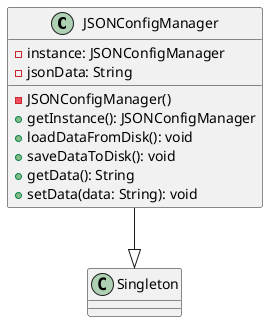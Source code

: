 @startuml
hide footbox

class JSONConfigManager {
    -instance: JSONConfigManager
    -jsonData: String
    -JSONConfigManager()
    +getInstance(): JSONConfigManager
    +loadDataFromDisk(): void
    +saveDataToDisk(): void
    +getData(): String
    +setData(data: String): void
}

JSONConfigManager --|> Singleton

@enduml
